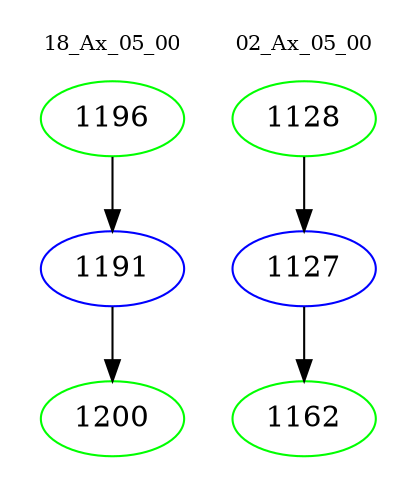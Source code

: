 digraph{
subgraph cluster_0 {
color = white
label = "18_Ax_05_00";
fontsize=10;
T0_1196 [label="1196", color="green"]
T0_1196 -> T0_1191 [color="black"]
T0_1191 [label="1191", color="blue"]
T0_1191 -> T0_1200 [color="black"]
T0_1200 [label="1200", color="green"]
}
subgraph cluster_1 {
color = white
label = "02_Ax_05_00";
fontsize=10;
T1_1128 [label="1128", color="green"]
T1_1128 -> T1_1127 [color="black"]
T1_1127 [label="1127", color="blue"]
T1_1127 -> T1_1162 [color="black"]
T1_1162 [label="1162", color="green"]
}
}
